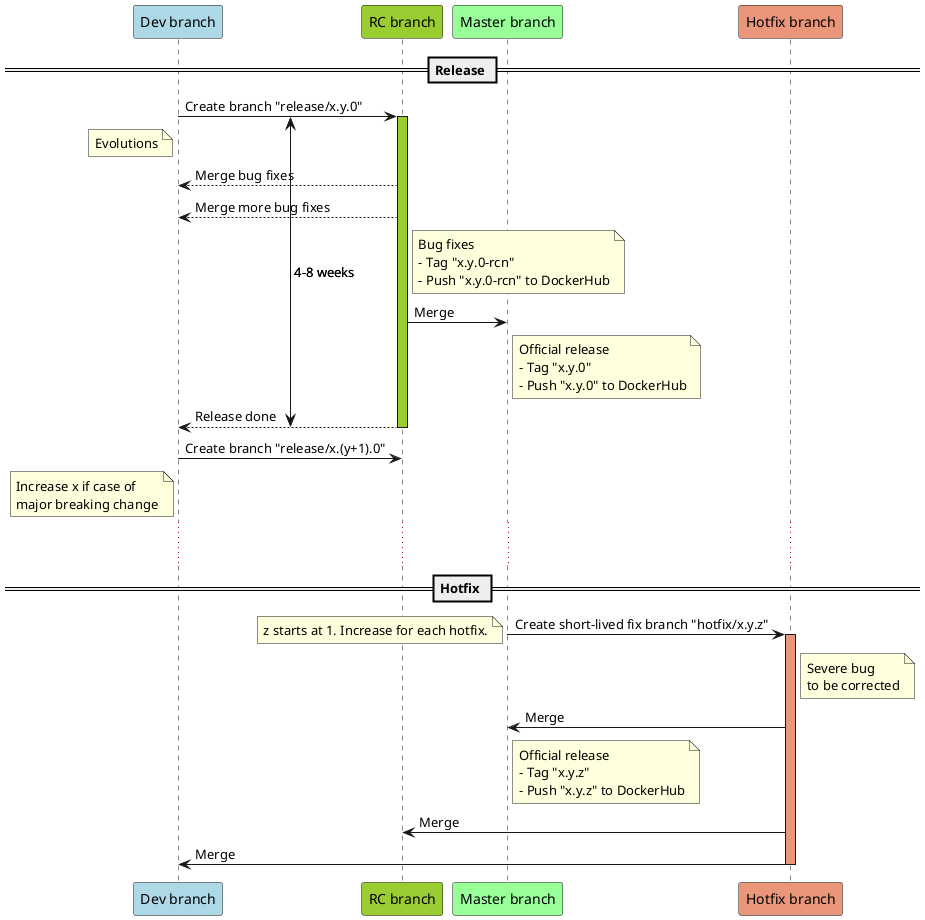 @startuml
!pragma teoz true

== Release ==
participant "Dev branch" as devbranch order 10 #LightBlue
participant "RC branch" as rcbranch order 20 #YellowGreen
participant "Master branch" as master order 30 #99FF99
participant "Hotfix branch" as hotbranch order 40 #DarkSalmon

{startrc} devbranch -> rcbranch ++ #YellowGreen: Create branch "release/x.y.0"


note left of devbranch
  Evolutions
end note


rcbranch --> devbranch: Merge bug fixes
rcbranch --> devbranch: Merge more bug fixes


note right of rcbranch
  Bug fixes
  - Tag "x.y.0-rcn"
  - Push "x.y.0-rcn" to DockerHub
end note


rcbranch -> master: Merge
note right of master
    Official release
    - Tag "x.y.0"
    - Push "x.y.0" to DockerHub
end note

{endrc} rcbranch --> devbranch --: Release done

devbranch -> rcbranch: Create branch "release/x.(y+1).0"
note left of devbranch
  Increase x if case of
  major breaking change
end note


... ...
{startrc} <-> {endrc}: 4-8 weeks

== Hotfix ==

master -> hotbranch ++ #DarkSalmon: Create short-lived fix branch "hotfix/x.y.z"
note left
z starts at 1. Increase for each hotfix.
end note

note right of hotbranch
    Severe bug
    to be corrected
end note
hotbranch -> master: Merge
note right of master
    Official release
    - Tag "x.y.z"
    - Push "x.y.z" to DockerHub
end note
hotbranch -> rcbranch: Merge
hotbranch -> devbranch --: Merge

@enduml